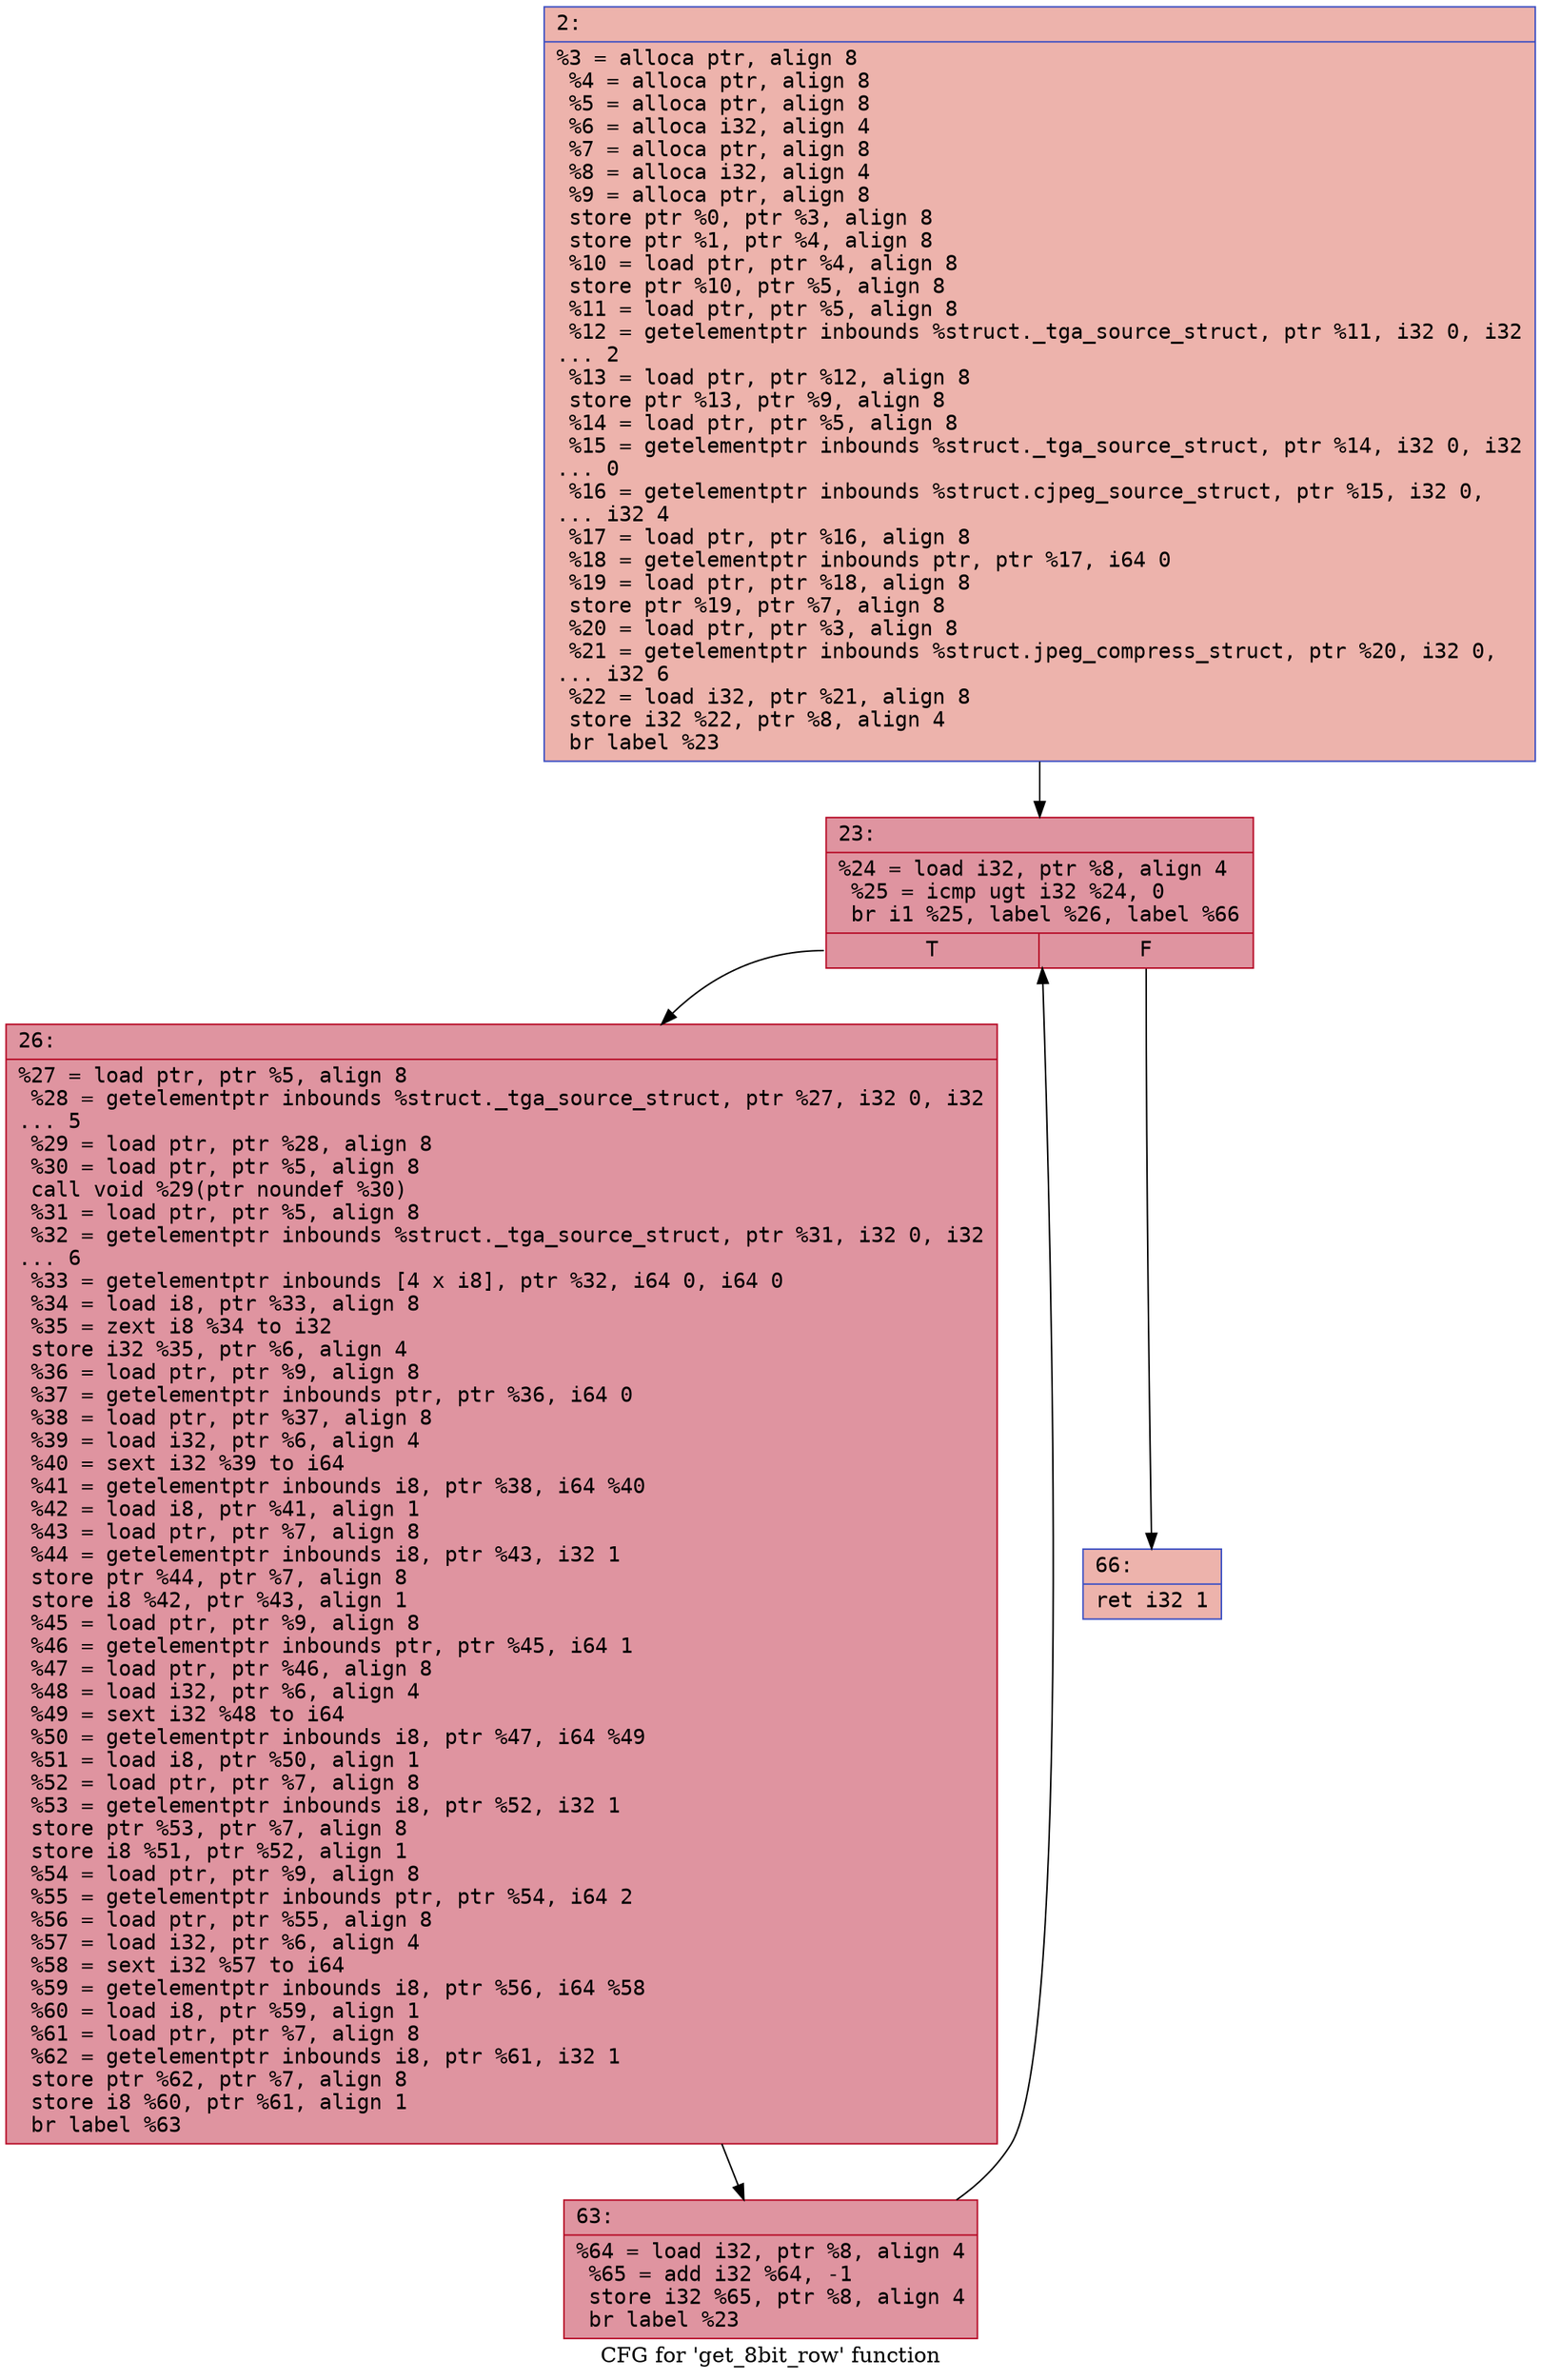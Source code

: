 digraph "CFG for 'get_8bit_row' function" {
	label="CFG for 'get_8bit_row' function";

	Node0x6000014899f0 [shape=record,color="#3d50c3ff", style=filled, fillcolor="#d6524470" fontname="Courier",label="{2:\l|  %3 = alloca ptr, align 8\l  %4 = alloca ptr, align 8\l  %5 = alloca ptr, align 8\l  %6 = alloca i32, align 4\l  %7 = alloca ptr, align 8\l  %8 = alloca i32, align 4\l  %9 = alloca ptr, align 8\l  store ptr %0, ptr %3, align 8\l  store ptr %1, ptr %4, align 8\l  %10 = load ptr, ptr %4, align 8\l  store ptr %10, ptr %5, align 8\l  %11 = load ptr, ptr %5, align 8\l  %12 = getelementptr inbounds %struct._tga_source_struct, ptr %11, i32 0, i32\l... 2\l  %13 = load ptr, ptr %12, align 8\l  store ptr %13, ptr %9, align 8\l  %14 = load ptr, ptr %5, align 8\l  %15 = getelementptr inbounds %struct._tga_source_struct, ptr %14, i32 0, i32\l... 0\l  %16 = getelementptr inbounds %struct.cjpeg_source_struct, ptr %15, i32 0,\l... i32 4\l  %17 = load ptr, ptr %16, align 8\l  %18 = getelementptr inbounds ptr, ptr %17, i64 0\l  %19 = load ptr, ptr %18, align 8\l  store ptr %19, ptr %7, align 8\l  %20 = load ptr, ptr %3, align 8\l  %21 = getelementptr inbounds %struct.jpeg_compress_struct, ptr %20, i32 0,\l... i32 6\l  %22 = load i32, ptr %21, align 8\l  store i32 %22, ptr %8, align 4\l  br label %23\l}"];
	Node0x6000014899f0 -> Node0x600001489a40[tooltip="2 -> 23\nProbability 100.00%" ];
	Node0x600001489a40 [shape=record,color="#b70d28ff", style=filled, fillcolor="#b70d2870" fontname="Courier",label="{23:\l|  %24 = load i32, ptr %8, align 4\l  %25 = icmp ugt i32 %24, 0\l  br i1 %25, label %26, label %66\l|{<s0>T|<s1>F}}"];
	Node0x600001489a40:s0 -> Node0x600001489a90[tooltip="23 -> 26\nProbability 96.88%" ];
	Node0x600001489a40:s1 -> Node0x600001489b30[tooltip="23 -> 66\nProbability 3.12%" ];
	Node0x600001489a90 [shape=record,color="#b70d28ff", style=filled, fillcolor="#b70d2870" fontname="Courier",label="{26:\l|  %27 = load ptr, ptr %5, align 8\l  %28 = getelementptr inbounds %struct._tga_source_struct, ptr %27, i32 0, i32\l... 5\l  %29 = load ptr, ptr %28, align 8\l  %30 = load ptr, ptr %5, align 8\l  call void %29(ptr noundef %30)\l  %31 = load ptr, ptr %5, align 8\l  %32 = getelementptr inbounds %struct._tga_source_struct, ptr %31, i32 0, i32\l... 6\l  %33 = getelementptr inbounds [4 x i8], ptr %32, i64 0, i64 0\l  %34 = load i8, ptr %33, align 8\l  %35 = zext i8 %34 to i32\l  store i32 %35, ptr %6, align 4\l  %36 = load ptr, ptr %9, align 8\l  %37 = getelementptr inbounds ptr, ptr %36, i64 0\l  %38 = load ptr, ptr %37, align 8\l  %39 = load i32, ptr %6, align 4\l  %40 = sext i32 %39 to i64\l  %41 = getelementptr inbounds i8, ptr %38, i64 %40\l  %42 = load i8, ptr %41, align 1\l  %43 = load ptr, ptr %7, align 8\l  %44 = getelementptr inbounds i8, ptr %43, i32 1\l  store ptr %44, ptr %7, align 8\l  store i8 %42, ptr %43, align 1\l  %45 = load ptr, ptr %9, align 8\l  %46 = getelementptr inbounds ptr, ptr %45, i64 1\l  %47 = load ptr, ptr %46, align 8\l  %48 = load i32, ptr %6, align 4\l  %49 = sext i32 %48 to i64\l  %50 = getelementptr inbounds i8, ptr %47, i64 %49\l  %51 = load i8, ptr %50, align 1\l  %52 = load ptr, ptr %7, align 8\l  %53 = getelementptr inbounds i8, ptr %52, i32 1\l  store ptr %53, ptr %7, align 8\l  store i8 %51, ptr %52, align 1\l  %54 = load ptr, ptr %9, align 8\l  %55 = getelementptr inbounds ptr, ptr %54, i64 2\l  %56 = load ptr, ptr %55, align 8\l  %57 = load i32, ptr %6, align 4\l  %58 = sext i32 %57 to i64\l  %59 = getelementptr inbounds i8, ptr %56, i64 %58\l  %60 = load i8, ptr %59, align 1\l  %61 = load ptr, ptr %7, align 8\l  %62 = getelementptr inbounds i8, ptr %61, i32 1\l  store ptr %62, ptr %7, align 8\l  store i8 %60, ptr %61, align 1\l  br label %63\l}"];
	Node0x600001489a90 -> Node0x600001489ae0[tooltip="26 -> 63\nProbability 100.00%" ];
	Node0x600001489ae0 [shape=record,color="#b70d28ff", style=filled, fillcolor="#b70d2870" fontname="Courier",label="{63:\l|  %64 = load i32, ptr %8, align 4\l  %65 = add i32 %64, -1\l  store i32 %65, ptr %8, align 4\l  br label %23\l}"];
	Node0x600001489ae0 -> Node0x600001489a40[tooltip="63 -> 23\nProbability 100.00%" ];
	Node0x600001489b30 [shape=record,color="#3d50c3ff", style=filled, fillcolor="#d6524470" fontname="Courier",label="{66:\l|  ret i32 1\l}"];
}

